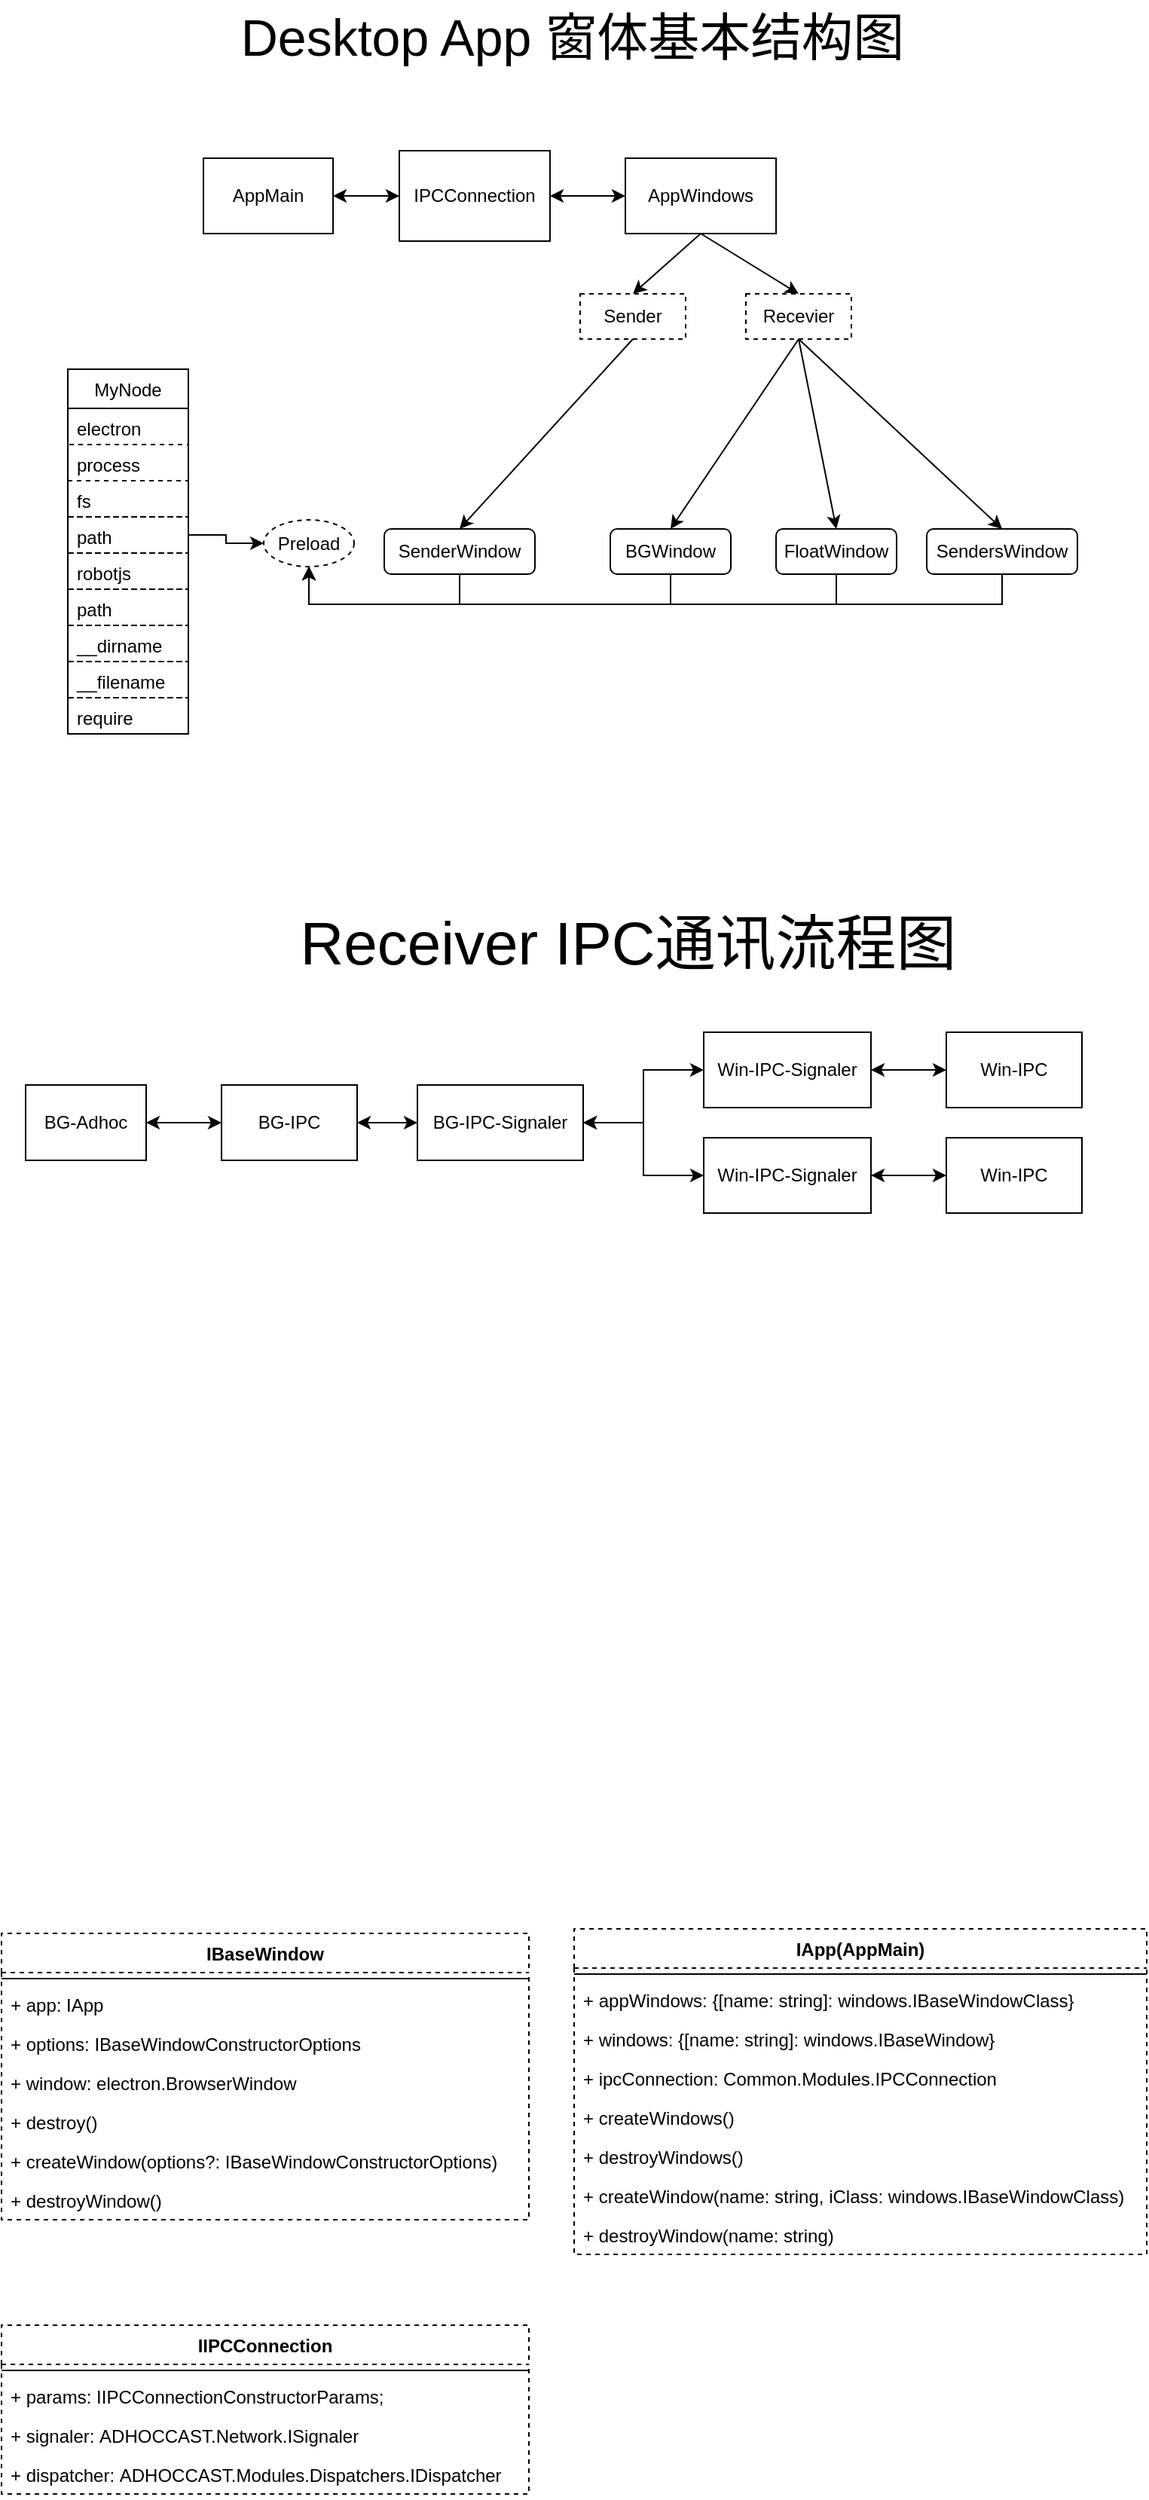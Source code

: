 <mxfile version="12.8.5" type="github">
  <diagram id="wjSjPYN3a7mQub9L3QAU" name="第 1 页">
    <mxGraphModel dx="920" dy="514" grid="1" gridSize="10" guides="1" tooltips="1" connect="1" arrows="1" fold="1" page="1" pageScale="1" pageWidth="827" pageHeight="1169" math="0" shadow="0">
      <root>
        <mxCell id="0" />
        <mxCell id="1" parent="0" />
        <mxCell id="3QrZFKQzmHGx9tuXlsho-23" value="IBaseWindow" style="swimlane;fontStyle=1;align=center;verticalAlign=top;childLayout=stackLayout;horizontal=1;startSize=26;horizontalStack=0;resizeParent=1;resizeParentMax=0;resizeLast=0;collapsible=1;marginBottom=0;dashed=1;strokeColor=#000000;" vertex="1" parent="1">
          <mxGeometry x="34" y="1323" width="350" height="190" as="geometry" />
        </mxCell>
        <mxCell id="3QrZFKQzmHGx9tuXlsho-25" value="" style="line;strokeWidth=1;fillColor=none;align=left;verticalAlign=middle;spacingTop=-1;spacingLeft=3;spacingRight=3;rotatable=0;labelPosition=right;points=[];portConstraint=eastwest;" vertex="1" parent="3QrZFKQzmHGx9tuXlsho-23">
          <mxGeometry y="26" width="350" height="8" as="geometry" />
        </mxCell>
        <mxCell id="3QrZFKQzmHGx9tuXlsho-24" value="+ app: IApp" style="text;strokeColor=none;fillColor=none;align=left;verticalAlign=top;spacingLeft=4;spacingRight=4;overflow=hidden;rotatable=0;points=[[0,0.5],[1,0.5]];portConstraint=eastwest;" vertex="1" parent="3QrZFKQzmHGx9tuXlsho-23">
          <mxGeometry y="34" width="350" height="26" as="geometry" />
        </mxCell>
        <mxCell id="3QrZFKQzmHGx9tuXlsho-27" value="+ options: IBaseWindowConstructorOptions" style="text;strokeColor=none;fillColor=none;align=left;verticalAlign=top;spacingLeft=4;spacingRight=4;overflow=hidden;rotatable=0;points=[[0,0.5],[1,0.5]];portConstraint=eastwest;" vertex="1" parent="3QrZFKQzmHGx9tuXlsho-23">
          <mxGeometry y="60" width="350" height="26" as="geometry" />
        </mxCell>
        <mxCell id="3QrZFKQzmHGx9tuXlsho-28" value="+ window: electron.BrowserWindow" style="text;strokeColor=none;fillColor=none;align=left;verticalAlign=top;spacingLeft=4;spacingRight=4;overflow=hidden;rotatable=0;points=[[0,0.5],[1,0.5]];portConstraint=eastwest;" vertex="1" parent="3QrZFKQzmHGx9tuXlsho-23">
          <mxGeometry y="86" width="350" height="26" as="geometry" />
        </mxCell>
        <mxCell id="3QrZFKQzmHGx9tuXlsho-26" value="+ destroy()" style="text;strokeColor=none;fillColor=none;align=left;verticalAlign=top;spacingLeft=4;spacingRight=4;overflow=hidden;rotatable=0;points=[[0,0.5],[1,0.5]];portConstraint=eastwest;" vertex="1" parent="3QrZFKQzmHGx9tuXlsho-23">
          <mxGeometry y="112" width="350" height="26" as="geometry" />
        </mxCell>
        <mxCell id="3QrZFKQzmHGx9tuXlsho-29" value="+ createWindow(options?: IBaseWindowConstructorOptions)" style="text;strokeColor=none;fillColor=none;align=left;verticalAlign=top;spacingLeft=4;spacingRight=4;overflow=hidden;rotatable=0;points=[[0,0.5],[1,0.5]];portConstraint=eastwest;" vertex="1" parent="3QrZFKQzmHGx9tuXlsho-23">
          <mxGeometry y="138" width="350" height="26" as="geometry" />
        </mxCell>
        <mxCell id="3QrZFKQzmHGx9tuXlsho-30" value="+ destroyWindow()" style="text;strokeColor=none;fillColor=none;align=left;verticalAlign=top;spacingLeft=4;spacingRight=4;overflow=hidden;rotatable=0;points=[[0,0.5],[1,0.5]];portConstraint=eastwest;" vertex="1" parent="3QrZFKQzmHGx9tuXlsho-23">
          <mxGeometry y="164" width="350" height="26" as="geometry" />
        </mxCell>
        <mxCell id="3QrZFKQzmHGx9tuXlsho-32" value="IApp(AppMain)" style="swimlane;fontStyle=1;align=center;verticalAlign=top;childLayout=stackLayout;horizontal=1;startSize=26;horizontalStack=0;resizeParent=1;resizeParentMax=0;resizeLast=0;collapsible=1;marginBottom=0;dashed=1;strokeColor=#000000;" vertex="1" parent="1">
          <mxGeometry x="414" y="1320" width="380" height="216" as="geometry" />
        </mxCell>
        <mxCell id="3QrZFKQzmHGx9tuXlsho-33" value="" style="line;strokeWidth=1;fillColor=none;align=left;verticalAlign=middle;spacingTop=-1;spacingLeft=3;spacingRight=3;rotatable=0;labelPosition=right;points=[];portConstraint=eastwest;" vertex="1" parent="3QrZFKQzmHGx9tuXlsho-32">
          <mxGeometry y="26" width="380" height="8" as="geometry" />
        </mxCell>
        <mxCell id="3QrZFKQzmHGx9tuXlsho-34" value="+ appWindows: {[name: string]: windows.IBaseWindowClass}" style="text;strokeColor=none;fillColor=none;align=left;verticalAlign=top;spacingLeft=4;spacingRight=4;overflow=hidden;rotatable=0;points=[[0,0.5],[1,0.5]];portConstraint=eastwest;" vertex="1" parent="3QrZFKQzmHGx9tuXlsho-32">
          <mxGeometry y="34" width="380" height="26" as="geometry" />
        </mxCell>
        <mxCell id="3QrZFKQzmHGx9tuXlsho-35" value="+ windows: {[name: string]: windows.IBaseWindow}" style="text;strokeColor=none;fillColor=none;align=left;verticalAlign=top;spacingLeft=4;spacingRight=4;overflow=hidden;rotatable=0;points=[[0,0.5],[1,0.5]];portConstraint=eastwest;" vertex="1" parent="3QrZFKQzmHGx9tuXlsho-32">
          <mxGeometry y="60" width="380" height="26" as="geometry" />
        </mxCell>
        <mxCell id="3QrZFKQzmHGx9tuXlsho-36" value="+ ipcConnection: Common.Modules.IPCConnection" style="text;strokeColor=none;fillColor=none;align=left;verticalAlign=top;spacingLeft=4;spacingRight=4;overflow=hidden;rotatable=0;points=[[0,0.5],[1,0.5]];portConstraint=eastwest;" vertex="1" parent="3QrZFKQzmHGx9tuXlsho-32">
          <mxGeometry y="86" width="380" height="26" as="geometry" />
        </mxCell>
        <mxCell id="3QrZFKQzmHGx9tuXlsho-37" value="+ createWindows()" style="text;strokeColor=none;fillColor=none;align=left;verticalAlign=top;spacingLeft=4;spacingRight=4;overflow=hidden;rotatable=0;points=[[0,0.5],[1,0.5]];portConstraint=eastwest;" vertex="1" parent="3QrZFKQzmHGx9tuXlsho-32">
          <mxGeometry y="112" width="380" height="26" as="geometry" />
        </mxCell>
        <mxCell id="3QrZFKQzmHGx9tuXlsho-38" value="+ destroyWindows()" style="text;strokeColor=none;fillColor=none;align=left;verticalAlign=top;spacingLeft=4;spacingRight=4;overflow=hidden;rotatable=0;points=[[0,0.5],[1,0.5]];portConstraint=eastwest;" vertex="1" parent="3QrZFKQzmHGx9tuXlsho-32">
          <mxGeometry y="138" width="380" height="26" as="geometry" />
        </mxCell>
        <mxCell id="3QrZFKQzmHGx9tuXlsho-39" value="+ createWindow(name: string, iClass: windows.IBaseWindowClass)" style="text;strokeColor=none;fillColor=none;align=left;verticalAlign=top;spacingLeft=4;spacingRight=4;overflow=hidden;rotatable=0;points=[[0,0.5],[1,0.5]];portConstraint=eastwest;" vertex="1" parent="3QrZFKQzmHGx9tuXlsho-32">
          <mxGeometry y="164" width="380" height="26" as="geometry" />
        </mxCell>
        <mxCell id="3QrZFKQzmHGx9tuXlsho-40" value="+ destroyWindow(name: string) " style="text;strokeColor=none;fillColor=none;align=left;verticalAlign=top;spacingLeft=4;spacingRight=4;overflow=hidden;rotatable=0;points=[[0,0.5],[1,0.5]];portConstraint=eastwest;" vertex="1" parent="3QrZFKQzmHGx9tuXlsho-32">
          <mxGeometry y="190" width="380" height="26" as="geometry" />
        </mxCell>
        <mxCell id="3QrZFKQzmHGx9tuXlsho-41" value="IIPCConnection" style="swimlane;fontStyle=1;align=center;verticalAlign=top;childLayout=stackLayout;horizontal=1;startSize=26;horizontalStack=0;resizeParent=1;resizeParentMax=0;resizeLast=0;collapsible=1;marginBottom=0;dashed=1;strokeColor=#000000;" vertex="1" parent="1">
          <mxGeometry x="34" y="1583" width="350" height="112" as="geometry" />
        </mxCell>
        <mxCell id="3QrZFKQzmHGx9tuXlsho-42" value="" style="line;strokeWidth=1;fillColor=none;align=left;verticalAlign=middle;spacingTop=-1;spacingLeft=3;spacingRight=3;rotatable=0;labelPosition=right;points=[];portConstraint=eastwest;" vertex="1" parent="3QrZFKQzmHGx9tuXlsho-41">
          <mxGeometry y="26" width="350" height="8" as="geometry" />
        </mxCell>
        <mxCell id="3QrZFKQzmHGx9tuXlsho-43" value="+ params: IIPCConnectionConstructorParams;" style="text;strokeColor=none;fillColor=none;align=left;verticalAlign=top;spacingLeft=4;spacingRight=4;overflow=hidden;rotatable=0;points=[[0,0.5],[1,0.5]];portConstraint=eastwest;" vertex="1" parent="3QrZFKQzmHGx9tuXlsho-41">
          <mxGeometry y="34" width="350" height="26" as="geometry" />
        </mxCell>
        <mxCell id="3QrZFKQzmHGx9tuXlsho-44" value="+ signaler: ADHOCCAST.Network.ISignaler" style="text;strokeColor=none;fillColor=none;align=left;verticalAlign=top;spacingLeft=4;spacingRight=4;overflow=hidden;rotatable=0;points=[[0,0.5],[1,0.5]];portConstraint=eastwest;" vertex="1" parent="3QrZFKQzmHGx9tuXlsho-41">
          <mxGeometry y="60" width="350" height="26" as="geometry" />
        </mxCell>
        <mxCell id="3QrZFKQzmHGx9tuXlsho-45" value="+ dispatcher: ADHOCCAST.Modules.Dispatchers.IDispatcher" style="text;strokeColor=none;fillColor=none;align=left;verticalAlign=top;spacingLeft=4;spacingRight=4;overflow=hidden;rotatable=0;points=[[0,0.5],[1,0.5]];portConstraint=eastwest;" vertex="1" parent="3QrZFKQzmHGx9tuXlsho-41">
          <mxGeometry y="86" width="350" height="26" as="geometry" />
        </mxCell>
        <mxCell id="3QrZFKQzmHGx9tuXlsho-66" value="" style="group" vertex="1" connectable="0" parent="1">
          <mxGeometry x="50" y="640" width="701" height="205" as="geometry" />
        </mxCell>
        <mxCell id="3QrZFKQzmHGx9tuXlsho-50" value="Receiver IPC通讯流程图" style="text;html=1;strokeColor=none;fillColor=none;align=center;verticalAlign=middle;whiteSpace=wrap;rounded=0;dashed=1;fontSize=40;" vertex="1" parent="3QrZFKQzmHGx9tuXlsho-66">
          <mxGeometry x="170" width="460" height="50" as="geometry" />
        </mxCell>
        <mxCell id="3QrZFKQzmHGx9tuXlsho-51" value="BG-Adhoc" style="rounded=0;whiteSpace=wrap;html=1;strokeColor=#000000;fontSize=12;" vertex="1" parent="3QrZFKQzmHGx9tuXlsho-66">
          <mxGeometry y="120" width="80" height="50" as="geometry" />
        </mxCell>
        <mxCell id="3QrZFKQzmHGx9tuXlsho-52" value="BG-IPC-Signaler" style="rounded=0;whiteSpace=wrap;html=1;strokeColor=#000000;fontSize=12;" vertex="1" parent="3QrZFKQzmHGx9tuXlsho-66">
          <mxGeometry x="260" y="120" width="110" height="50" as="geometry" />
        </mxCell>
        <mxCell id="3QrZFKQzmHGx9tuXlsho-54" value="Win-IPC-Signaler" style="rounded=0;whiteSpace=wrap;html=1;strokeColor=#000000;fontSize=12;" vertex="1" parent="3QrZFKQzmHGx9tuXlsho-66">
          <mxGeometry x="450" y="85" width="111" height="50" as="geometry" />
        </mxCell>
        <mxCell id="3QrZFKQzmHGx9tuXlsho-57" style="edgeStyle=orthogonalEdgeStyle;rounded=0;orthogonalLoop=1;jettySize=auto;html=1;exitX=1;exitY=0.5;exitDx=0;exitDy=0;entryX=0;entryY=0.5;entryDx=0;entryDy=0;startArrow=classic;startFill=1;fontSize=12;" edge="1" parent="3QrZFKQzmHGx9tuXlsho-66" source="3QrZFKQzmHGx9tuXlsho-52" target="3QrZFKQzmHGx9tuXlsho-54">
          <mxGeometry relative="1" as="geometry" />
        </mxCell>
        <mxCell id="3QrZFKQzmHGx9tuXlsho-55" value="Win-IPC-Signaler" style="rounded=0;whiteSpace=wrap;html=1;strokeColor=#000000;fontSize=12;" vertex="1" parent="3QrZFKQzmHGx9tuXlsho-66">
          <mxGeometry x="450" y="155" width="111" height="50" as="geometry" />
        </mxCell>
        <mxCell id="3QrZFKQzmHGx9tuXlsho-58" style="edgeStyle=orthogonalEdgeStyle;rounded=0;orthogonalLoop=1;jettySize=auto;html=1;exitX=1;exitY=0.5;exitDx=0;exitDy=0;entryX=0;entryY=0.5;entryDx=0;entryDy=0;startArrow=classic;startFill=1;fontSize=12;" edge="1" parent="3QrZFKQzmHGx9tuXlsho-66" source="3QrZFKQzmHGx9tuXlsho-52" target="3QrZFKQzmHGx9tuXlsho-55">
          <mxGeometry relative="1" as="geometry" />
        </mxCell>
        <mxCell id="3QrZFKQzmHGx9tuXlsho-59" value="Win-IPC" style="rounded=0;whiteSpace=wrap;html=1;strokeColor=#000000;fontSize=12;" vertex="1" parent="3QrZFKQzmHGx9tuXlsho-66">
          <mxGeometry x="611" y="85" width="90" height="50" as="geometry" />
        </mxCell>
        <mxCell id="3QrZFKQzmHGx9tuXlsho-61" style="edgeStyle=orthogonalEdgeStyle;rounded=0;orthogonalLoop=1;jettySize=auto;html=1;exitX=1;exitY=0.5;exitDx=0;exitDy=0;entryX=0;entryY=0.5;entryDx=0;entryDy=0;startArrow=classic;startFill=1;fontSize=12;" edge="1" parent="3QrZFKQzmHGx9tuXlsho-66" source="3QrZFKQzmHGx9tuXlsho-54" target="3QrZFKQzmHGx9tuXlsho-59">
          <mxGeometry relative="1" as="geometry" />
        </mxCell>
        <mxCell id="3QrZFKQzmHGx9tuXlsho-60" value="Win-IPC" style="rounded=0;whiteSpace=wrap;html=1;strokeColor=#000000;fontSize=12;" vertex="1" parent="3QrZFKQzmHGx9tuXlsho-66">
          <mxGeometry x="611" y="155" width="90" height="50" as="geometry" />
        </mxCell>
        <mxCell id="3QrZFKQzmHGx9tuXlsho-62" style="edgeStyle=orthogonalEdgeStyle;rounded=0;orthogonalLoop=1;jettySize=auto;html=1;exitX=1;exitY=0.5;exitDx=0;exitDy=0;entryX=0;entryY=0.5;entryDx=0;entryDy=0;startArrow=classic;startFill=1;fontSize=12;" edge="1" parent="3QrZFKQzmHGx9tuXlsho-66" source="3QrZFKQzmHGx9tuXlsho-55" target="3QrZFKQzmHGx9tuXlsho-60">
          <mxGeometry relative="1" as="geometry" />
        </mxCell>
        <mxCell id="3QrZFKQzmHGx9tuXlsho-64" style="edgeStyle=orthogonalEdgeStyle;rounded=0;orthogonalLoop=1;jettySize=auto;html=1;exitX=1;exitY=0.5;exitDx=0;exitDy=0;entryX=0;entryY=0.5;entryDx=0;entryDy=0;startArrow=classic;startFill=1;fontSize=12;" edge="1" parent="3QrZFKQzmHGx9tuXlsho-66" source="3QrZFKQzmHGx9tuXlsho-63" target="3QrZFKQzmHGx9tuXlsho-52">
          <mxGeometry relative="1" as="geometry" />
        </mxCell>
        <mxCell id="3QrZFKQzmHGx9tuXlsho-63" value="BG-IPC" style="rounded=0;whiteSpace=wrap;html=1;strokeColor=#000000;fontSize=12;" vertex="1" parent="3QrZFKQzmHGx9tuXlsho-66">
          <mxGeometry x="130" y="120" width="90" height="50" as="geometry" />
        </mxCell>
        <mxCell id="3QrZFKQzmHGx9tuXlsho-65" style="edgeStyle=orthogonalEdgeStyle;rounded=0;orthogonalLoop=1;jettySize=auto;html=1;exitX=1;exitY=0.5;exitDx=0;exitDy=0;entryX=0;entryY=0.5;entryDx=0;entryDy=0;startArrow=classic;startFill=1;fontSize=12;" edge="1" parent="3QrZFKQzmHGx9tuXlsho-66" source="3QrZFKQzmHGx9tuXlsho-51" target="3QrZFKQzmHGx9tuXlsho-63">
          <mxGeometry relative="1" as="geometry" />
        </mxCell>
        <mxCell id="3QrZFKQzmHGx9tuXlsho-69" value="" style="group" vertex="1" connectable="0" parent="1">
          <mxGeometry x="78" y="40" width="670" height="487" as="geometry" />
        </mxCell>
        <mxCell id="3QrZFKQzmHGx9tuXlsho-68" value="Desktop App 窗体基本结构图" style="text;html=1;strokeColor=none;fillColor=none;align=center;verticalAlign=middle;whiteSpace=wrap;rounded=0;fontSize=34;" vertex="1" parent="3QrZFKQzmHGx9tuXlsho-69">
          <mxGeometry x="100" width="470" height="50" as="geometry" />
        </mxCell>
        <mxCell id="Wfe6coBTv527p-xqTUNL-1" value="AppMain" style="rounded=0;whiteSpace=wrap;html=1;" parent="3QrZFKQzmHGx9tuXlsho-69" vertex="1">
          <mxGeometry x="90" y="105" width="86" height="50" as="geometry" />
        </mxCell>
        <mxCell id="Wfe6coBTv527p-xqTUNL-2" value="AppWindows" style="rounded=0;whiteSpace=wrap;html=1;" parent="3QrZFKQzmHGx9tuXlsho-69" vertex="1">
          <mxGeometry x="370" y="105" width="100" height="50" as="geometry" />
        </mxCell>
        <mxCell id="Wfe6coBTv527p-xqTUNL-3" value="Recevier" style="rounded=0;whiteSpace=wrap;html=1;dashed=1;" parent="3QrZFKQzmHGx9tuXlsho-69" vertex="1">
          <mxGeometry x="450" y="195" width="70" height="30" as="geometry" />
        </mxCell>
        <mxCell id="Wfe6coBTv527p-xqTUNL-5" style="rounded=0;orthogonalLoop=1;jettySize=auto;html=1;exitX=0.5;exitY=1;exitDx=0;exitDy=0;entryX=0.5;entryY=0;entryDx=0;entryDy=0;" parent="3QrZFKQzmHGx9tuXlsho-69" source="Wfe6coBTv527p-xqTUNL-2" target="Wfe6coBTv527p-xqTUNL-3" edge="1">
          <mxGeometry relative="1" as="geometry">
            <mxPoint x="360" y="195" as="targetPoint" />
          </mxGeometry>
        </mxCell>
        <mxCell id="Wfe6coBTv527p-xqTUNL-6" value="Sender" style="rounded=0;whiteSpace=wrap;html=1;dashed=1;" parent="3QrZFKQzmHGx9tuXlsho-69" vertex="1">
          <mxGeometry x="340" y="195" width="70" height="30" as="geometry" />
        </mxCell>
        <mxCell id="Wfe6coBTv527p-xqTUNL-7" style="rounded=0;orthogonalLoop=1;jettySize=auto;html=1;exitX=0.5;exitY=1;exitDx=0;exitDy=0;entryX=0.5;entryY=0;entryDx=0;entryDy=0;" parent="3QrZFKQzmHGx9tuXlsho-69" source="Wfe6coBTv527p-xqTUNL-2" target="Wfe6coBTv527p-xqTUNL-6" edge="1">
          <mxGeometry relative="1" as="geometry" />
        </mxCell>
        <mxCell id="Wfe6coBTv527p-xqTUNL-8" value="BGWindow" style="rounded=1;whiteSpace=wrap;html=1;" parent="3QrZFKQzmHGx9tuXlsho-69" vertex="1">
          <mxGeometry x="360" y="351" width="80" height="30" as="geometry" />
        </mxCell>
        <mxCell id="Wfe6coBTv527p-xqTUNL-24" style="edgeStyle=none;rounded=0;orthogonalLoop=1;jettySize=auto;html=1;exitX=0.5;exitY=1;exitDx=0;exitDy=0;entryX=0.5;entryY=0;entryDx=0;entryDy=0;startArrow=none;startFill=0;" parent="3QrZFKQzmHGx9tuXlsho-69" source="Wfe6coBTv527p-xqTUNL-3" target="Wfe6coBTv527p-xqTUNL-8" edge="1">
          <mxGeometry relative="1" as="geometry" />
        </mxCell>
        <mxCell id="Wfe6coBTv527p-xqTUNL-10" value="FloatWindow" style="rounded=1;whiteSpace=wrap;html=1;" parent="3QrZFKQzmHGx9tuXlsho-69" vertex="1">
          <mxGeometry x="470" y="351" width="80" height="30" as="geometry" />
        </mxCell>
        <mxCell id="Wfe6coBTv527p-xqTUNL-25" style="edgeStyle=none;rounded=0;orthogonalLoop=1;jettySize=auto;html=1;exitX=0.5;exitY=1;exitDx=0;exitDy=0;entryX=0.5;entryY=0;entryDx=0;entryDy=0;startArrow=none;startFill=0;" parent="3QrZFKQzmHGx9tuXlsho-69" source="Wfe6coBTv527p-xqTUNL-3" target="Wfe6coBTv527p-xqTUNL-10" edge="1">
          <mxGeometry relative="1" as="geometry" />
        </mxCell>
        <mxCell id="Wfe6coBTv527p-xqTUNL-11" value="SendersWindow" style="rounded=1;whiteSpace=wrap;html=1;" parent="3QrZFKQzmHGx9tuXlsho-69" vertex="1">
          <mxGeometry x="570" y="351" width="100" height="30" as="geometry" />
        </mxCell>
        <mxCell id="Wfe6coBTv527p-xqTUNL-31" style="edgeStyle=none;rounded=0;orthogonalLoop=1;jettySize=auto;html=1;exitX=0.5;exitY=1;exitDx=0;exitDy=0;entryX=0.5;entryY=0;entryDx=0;entryDy=0;startArrow=none;startFill=0;" parent="3QrZFKQzmHGx9tuXlsho-69" source="Wfe6coBTv527p-xqTUNL-3" target="Wfe6coBTv527p-xqTUNL-11" edge="1">
          <mxGeometry relative="1" as="geometry" />
        </mxCell>
        <mxCell id="Wfe6coBTv527p-xqTUNL-14" value="SenderWindow" style="rounded=1;whiteSpace=wrap;html=1;" parent="3QrZFKQzmHGx9tuXlsho-69" vertex="1">
          <mxGeometry x="210" y="351" width="100" height="30" as="geometry" />
        </mxCell>
        <mxCell id="Wfe6coBTv527p-xqTUNL-23" style="edgeStyle=none;rounded=0;orthogonalLoop=1;jettySize=auto;html=1;exitX=0.5;exitY=1;exitDx=0;exitDy=0;entryX=0.5;entryY=0;entryDx=0;entryDy=0;startArrow=none;startFill=0;" parent="3QrZFKQzmHGx9tuXlsho-69" source="Wfe6coBTv527p-xqTUNL-6" target="Wfe6coBTv527p-xqTUNL-14" edge="1">
          <mxGeometry relative="1" as="geometry" />
        </mxCell>
        <mxCell id="3QrZFKQzmHGx9tuXlsho-21" style="edgeStyle=orthogonalEdgeStyle;rounded=0;orthogonalLoop=1;jettySize=auto;html=1;exitX=1;exitY=0.5;exitDx=0;exitDy=0;entryX=0;entryY=0.5;entryDx=0;entryDy=0;startArrow=classic;startFill=1;" edge="1" parent="3QrZFKQzmHGx9tuXlsho-69" source="Wfe6coBTv527p-xqTUNL-16" target="Wfe6coBTv527p-xqTUNL-2">
          <mxGeometry relative="1" as="geometry" />
        </mxCell>
        <mxCell id="Wfe6coBTv527p-xqTUNL-16" value="IPCConnection" style="rounded=0;whiteSpace=wrap;html=1;" parent="3QrZFKQzmHGx9tuXlsho-69" vertex="1">
          <mxGeometry x="220" y="100" width="100" height="60" as="geometry" />
        </mxCell>
        <mxCell id="Wfe6coBTv527p-xqTUNL-22" style="edgeStyle=none;rounded=0;orthogonalLoop=1;jettySize=auto;html=1;exitX=1;exitY=0.5;exitDx=0;exitDy=0;entryX=0;entryY=0.5;entryDx=0;entryDy=0;startArrow=classic;startFill=1;" parent="3QrZFKQzmHGx9tuXlsho-69" source="Wfe6coBTv527p-xqTUNL-1" target="Wfe6coBTv527p-xqTUNL-16" edge="1">
          <mxGeometry relative="1" as="geometry" />
        </mxCell>
        <mxCell id="Wfe6coBTv527p-xqTUNL-32" value="Preload" style="ellipse;whiteSpace=wrap;html=1;dashed=1;" parent="3QrZFKQzmHGx9tuXlsho-69" vertex="1">
          <mxGeometry x="130" y="345" width="60" height="31" as="geometry" />
        </mxCell>
        <mxCell id="Wfe6coBTv527p-xqTUNL-38" style="edgeStyle=orthogonalEdgeStyle;rounded=0;orthogonalLoop=1;jettySize=auto;html=1;exitX=0.5;exitY=1;exitDx=0;exitDy=0;entryX=0.5;entryY=1;entryDx=0;entryDy=0;startArrow=none;startFill=0;" parent="3QrZFKQzmHGx9tuXlsho-69" source="Wfe6coBTv527p-xqTUNL-8" target="Wfe6coBTv527p-xqTUNL-32" edge="1">
          <mxGeometry relative="1" as="geometry">
            <Array as="points">
              <mxPoint x="400" y="401" />
              <mxPoint x="160" y="401" />
            </Array>
          </mxGeometry>
        </mxCell>
        <mxCell id="Wfe6coBTv527p-xqTUNL-39" style="edgeStyle=orthogonalEdgeStyle;rounded=0;orthogonalLoop=1;jettySize=auto;html=1;exitX=0.5;exitY=1;exitDx=0;exitDy=0;entryX=0.5;entryY=1;entryDx=0;entryDy=0;startArrow=none;startFill=0;" parent="3QrZFKQzmHGx9tuXlsho-69" source="Wfe6coBTv527p-xqTUNL-10" target="Wfe6coBTv527p-xqTUNL-32" edge="1">
          <mxGeometry relative="1" as="geometry">
            <Array as="points">
              <mxPoint x="510" y="401" />
              <mxPoint x="160" y="401" />
            </Array>
          </mxGeometry>
        </mxCell>
        <mxCell id="Wfe6coBTv527p-xqTUNL-40" style="edgeStyle=orthogonalEdgeStyle;rounded=0;orthogonalLoop=1;jettySize=auto;html=1;exitX=0.5;exitY=1;exitDx=0;exitDy=0;startArrow=none;startFill=0;entryX=0.5;entryY=1;entryDx=0;entryDy=0;" parent="3QrZFKQzmHGx9tuXlsho-69" source="Wfe6coBTv527p-xqTUNL-11" target="Wfe6coBTv527p-xqTUNL-32" edge="1">
          <mxGeometry relative="1" as="geometry">
            <mxPoint x="100" y="401" as="targetPoint" />
            <Array as="points">
              <mxPoint x="620" y="401" />
              <mxPoint x="160" y="401" />
            </Array>
          </mxGeometry>
        </mxCell>
        <mxCell id="Wfe6coBTv527p-xqTUNL-33" style="edgeStyle=orthogonalEdgeStyle;rounded=0;orthogonalLoop=1;jettySize=auto;html=1;exitX=0.5;exitY=1;exitDx=0;exitDy=0;entryX=0.5;entryY=1;entryDx=0;entryDy=0;startArrow=none;startFill=0;" parent="3QrZFKQzmHGx9tuXlsho-69" source="Wfe6coBTv527p-xqTUNL-14" target="Wfe6coBTv527p-xqTUNL-32" edge="1">
          <mxGeometry relative="1" as="geometry">
            <Array as="points">
              <mxPoint x="260" y="401" />
              <mxPoint x="160" y="401" />
            </Array>
          </mxGeometry>
        </mxCell>
        <mxCell id="3QrZFKQzmHGx9tuXlsho-20" style="edgeStyle=orthogonalEdgeStyle;rounded=0;orthogonalLoop=1;jettySize=auto;html=1;exitX=1;exitY=0.5;exitDx=0;exitDy=0;entryX=0;entryY=0.5;entryDx=0;entryDy=0;startArrow=none;startFill=0;" edge="1" parent="3QrZFKQzmHGx9tuXlsho-69" source="3QrZFKQzmHGx9tuXlsho-12" target="Wfe6coBTv527p-xqTUNL-32">
          <mxGeometry relative="1" as="geometry" />
        </mxCell>
        <mxCell id="3QrZFKQzmHGx9tuXlsho-8" value="MyNode" style="swimlane;fontStyle=0;childLayout=stackLayout;horizontal=1;startSize=26;fillColor=none;horizontalStack=0;resizeParent=1;resizeParentMax=0;resizeLast=0;collapsible=1;marginBottom=0;" vertex="1" parent="3QrZFKQzmHGx9tuXlsho-69">
          <mxGeometry y="245" width="80" height="242" as="geometry" />
        </mxCell>
        <mxCell id="3QrZFKQzmHGx9tuXlsho-9" value="electron" style="text;strokeColor=#000000;fillColor=none;align=left;verticalAlign=top;spacingLeft=4;spacingRight=4;overflow=hidden;rotatable=0;points=[[0,0.5],[1,0.5]];portConstraint=eastwest;dashed=1;" vertex="1" parent="3QrZFKQzmHGx9tuXlsho-8">
          <mxGeometry y="26" width="80" height="24" as="geometry" />
        </mxCell>
        <mxCell id="3QrZFKQzmHGx9tuXlsho-10" value="process" style="text;strokeColor=none;fillColor=none;align=left;verticalAlign=top;spacingLeft=4;spacingRight=4;overflow=hidden;rotatable=0;points=[[0,0.5],[1,0.5]];portConstraint=eastwest;dashed=1;aspect=fixed;" vertex="1" parent="3QrZFKQzmHGx9tuXlsho-8">
          <mxGeometry y="50" width="80" height="24" as="geometry" />
        </mxCell>
        <mxCell id="3QrZFKQzmHGx9tuXlsho-11" value="fs" style="text;strokeColor=#000000;fillColor=none;align=left;verticalAlign=top;spacingLeft=4;spacingRight=4;overflow=hidden;rotatable=0;points=[[0,0.5],[1,0.5]];portConstraint=eastwest;dashed=1;" vertex="1" parent="3QrZFKQzmHGx9tuXlsho-8">
          <mxGeometry y="74" width="80" height="24" as="geometry" />
        </mxCell>
        <mxCell id="3QrZFKQzmHGx9tuXlsho-12" value="path" style="text;strokeColor=#000000;fillColor=none;align=left;verticalAlign=top;spacingLeft=4;spacingRight=4;overflow=hidden;rotatable=0;points=[[0,0.5],[1,0.5]];portConstraint=eastwest;dashed=1;" vertex="1" parent="3QrZFKQzmHGx9tuXlsho-8">
          <mxGeometry y="98" width="80" height="24" as="geometry" />
        </mxCell>
        <mxCell id="3QrZFKQzmHGx9tuXlsho-14" value="robotjs" style="text;strokeColor=#000000;fillColor=none;align=left;verticalAlign=top;spacingLeft=4;spacingRight=4;overflow=hidden;rotatable=0;points=[[0,0.5],[1,0.5]];portConstraint=eastwest;dashed=1;" vertex="1" parent="3QrZFKQzmHGx9tuXlsho-8">
          <mxGeometry y="122" width="80" height="24" as="geometry" />
        </mxCell>
        <mxCell id="3QrZFKQzmHGx9tuXlsho-15" value="path" style="text;strokeColor=#000000;fillColor=none;align=left;verticalAlign=top;spacingLeft=4;spacingRight=4;overflow=hidden;rotatable=0;points=[[0,0.5],[1,0.5]];portConstraint=eastwest;dashed=1;" vertex="1" parent="3QrZFKQzmHGx9tuXlsho-8">
          <mxGeometry y="146" width="80" height="24" as="geometry" />
        </mxCell>
        <mxCell id="3QrZFKQzmHGx9tuXlsho-17" value="__dirname" style="text;strokeColor=#000000;fillColor=none;align=left;verticalAlign=top;spacingLeft=4;spacingRight=4;overflow=hidden;rotatable=0;points=[[0,0.5],[1,0.5]];portConstraint=eastwest;dashed=1;" vertex="1" parent="3QrZFKQzmHGx9tuXlsho-8">
          <mxGeometry y="170" width="80" height="24" as="geometry" />
        </mxCell>
        <mxCell id="3QrZFKQzmHGx9tuXlsho-18" value="__filename" style="text;strokeColor=#000000;fillColor=none;align=left;verticalAlign=top;spacingLeft=4;spacingRight=4;overflow=hidden;rotatable=0;points=[[0,0.5],[1,0.5]];portConstraint=eastwest;dashed=1;" vertex="1" parent="3QrZFKQzmHGx9tuXlsho-8">
          <mxGeometry y="194" width="80" height="24" as="geometry" />
        </mxCell>
        <mxCell id="3QrZFKQzmHGx9tuXlsho-19" value="require" style="text;strokeColor=#000000;fillColor=none;align=left;verticalAlign=top;spacingLeft=4;spacingRight=4;overflow=hidden;rotatable=0;points=[[0,0.5],[1,0.5]];portConstraint=eastwest;dashed=1;" vertex="1" parent="3QrZFKQzmHGx9tuXlsho-8">
          <mxGeometry y="218" width="80" height="24" as="geometry" />
        </mxCell>
      </root>
    </mxGraphModel>
  </diagram>
</mxfile>
